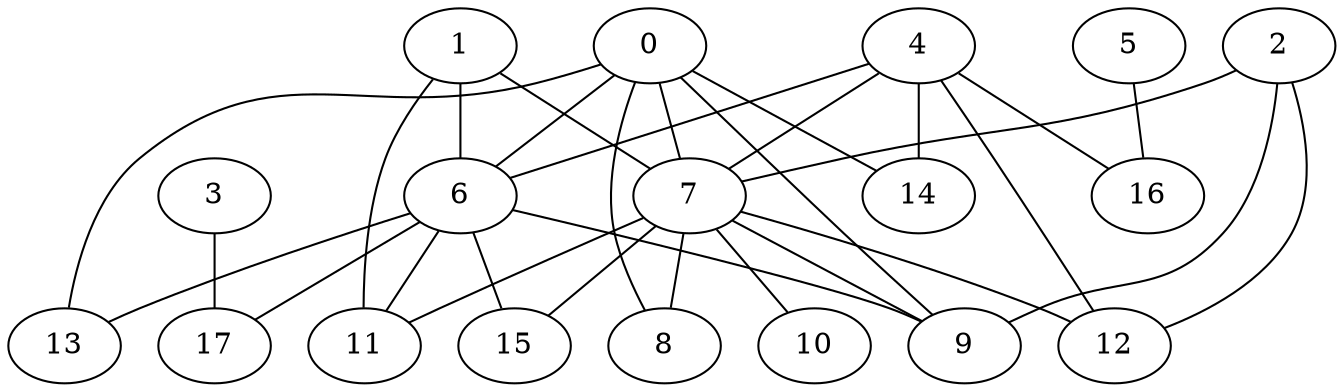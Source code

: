 graph G {
0;
0 -- 14;
0 -- 8;
0 -- 7;
0 -- 13;
0 -- 6;
0 -- 9;
1;
1 -- 6;
1 -- 11;
1 -- 7;
2;
2 -- 7;
2 -- 12;
2 -- 9;
3;
3 -- 17;
4;
4 -- 6;
4 -- 16;
4 -- 12;
4 -- 7;
4 -- 14;
5;
5 -- 16;
6;
6 -- 9;
6 -- 11;
6 -- 17;
6 -- 13;
6 -- 15;
7;
7 -- 15;
7 -- 8;
7 -- 11;
7 -- 12;
7 -- 9;
7 -- 10;
8;
9;
10;
11;
12;
13;
14;
15;
16;
17;
}